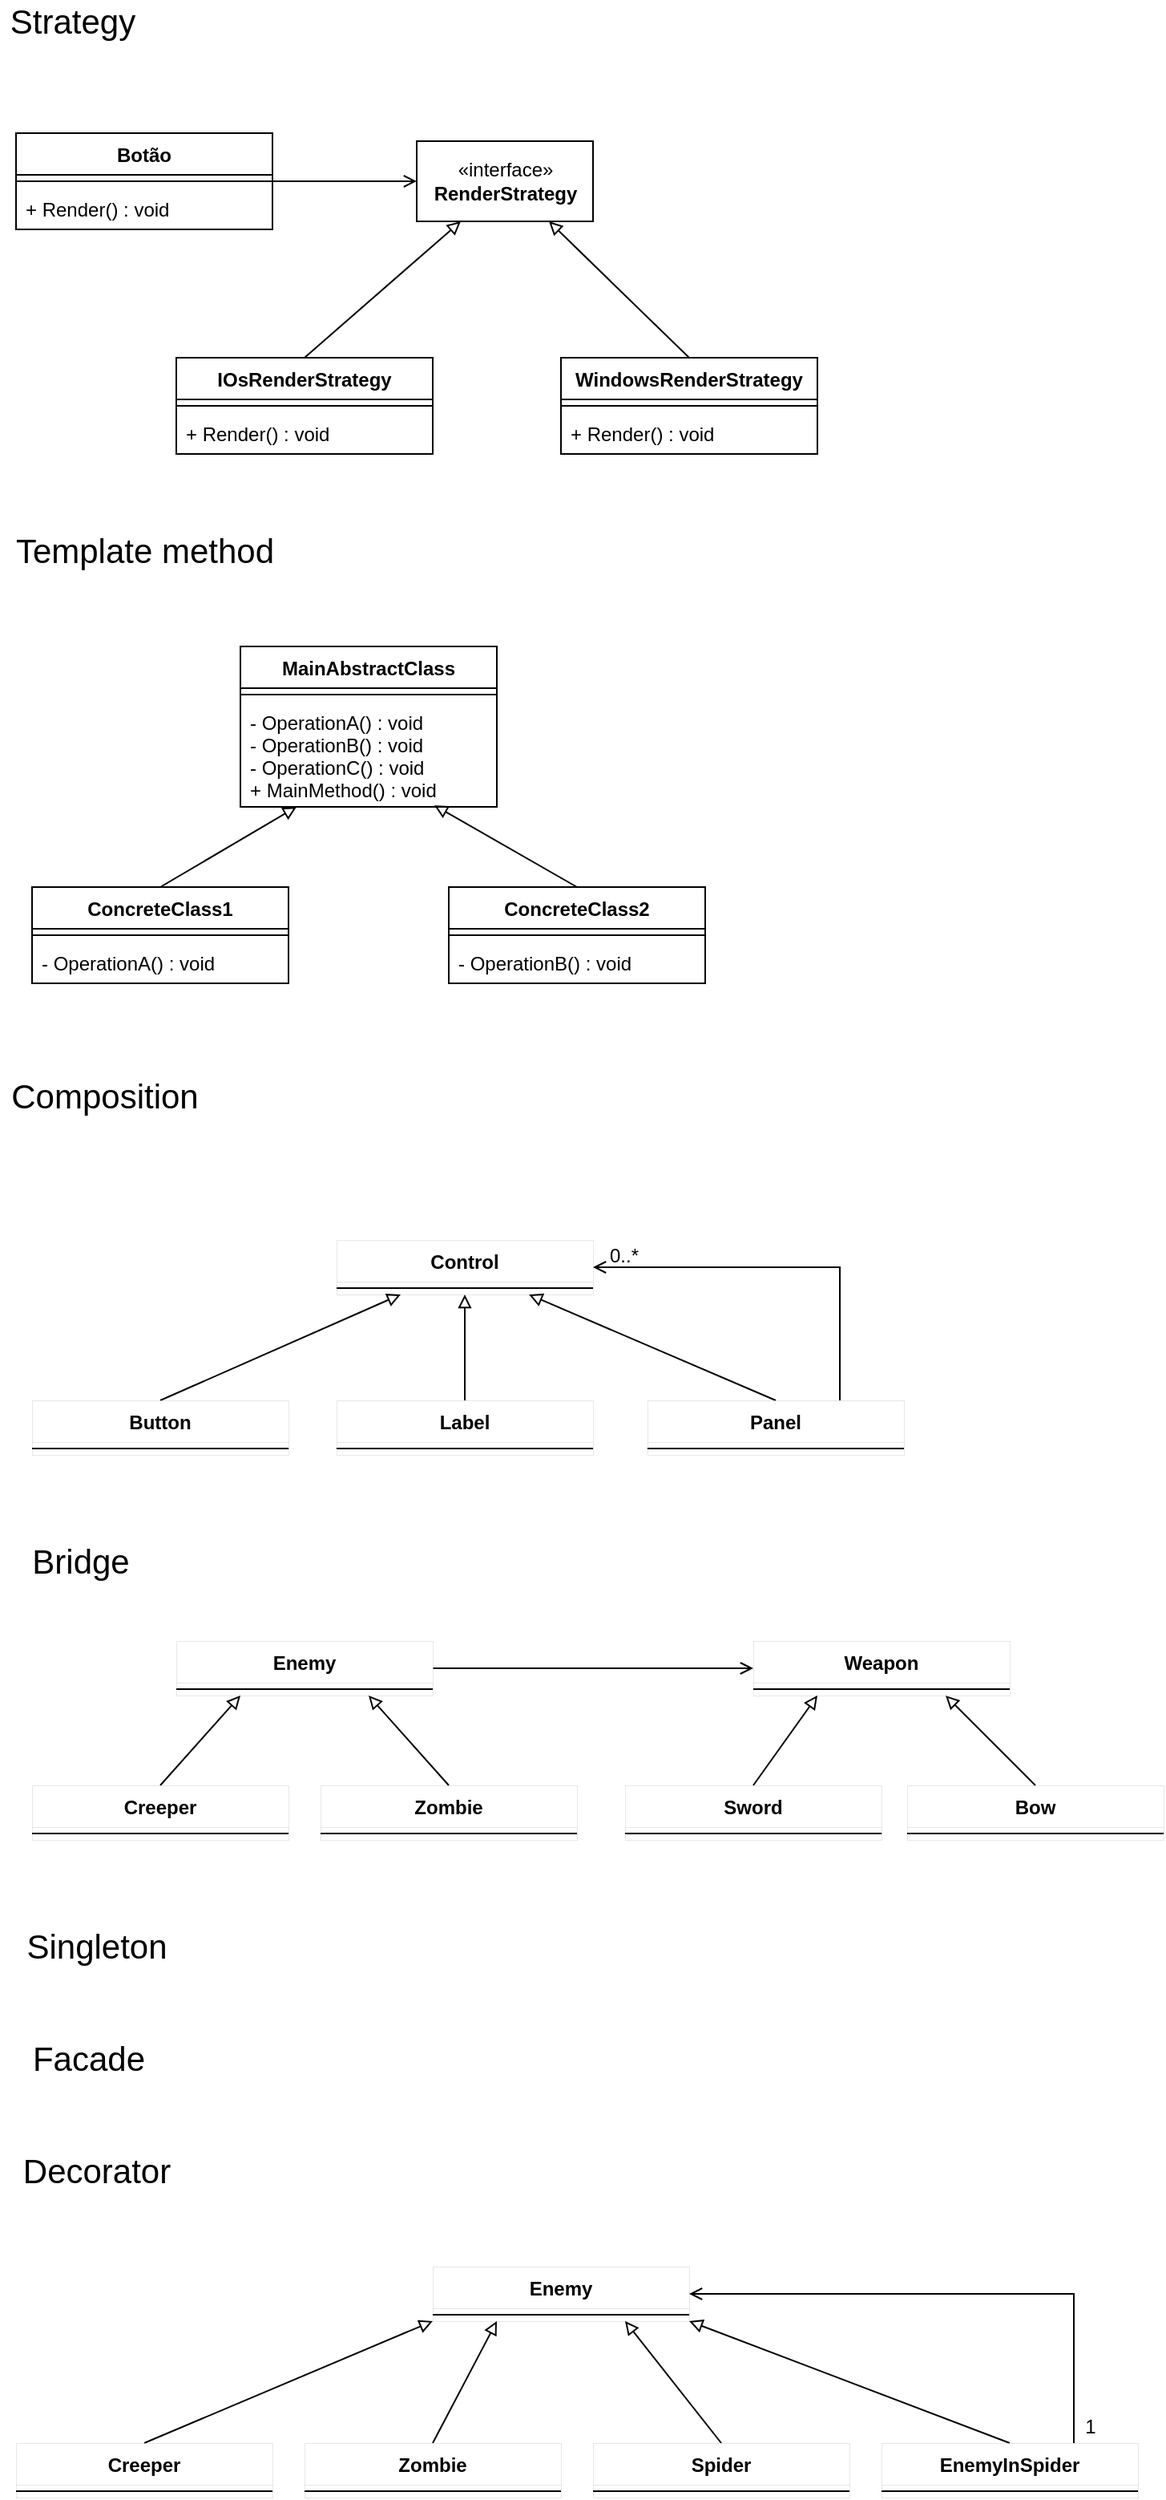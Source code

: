 <mxfile version="17.4.6" type="device"><diagram id="Rx4ank2mZfkt0qJ5ngVQ" name="Page-1"><mxGraphModel dx="1422" dy="794" grid="1" gridSize="10" guides="1" tooltips="1" connect="1" arrows="1" fold="1" page="1" pageScale="1" pageWidth="827" pageHeight="1169" math="0" shadow="0"><root><mxCell id="0"/><mxCell id="1" parent="0"/><mxCell id="qCk2NJ_pI_MAggpOtGI9-6" style="edgeStyle=orthogonalEdgeStyle;rounded=0;orthogonalLoop=1;jettySize=auto;html=1;exitX=1;exitY=0.5;exitDx=0;exitDy=0;entryX=0;entryY=0.5;entryDx=0;entryDy=0;endArrow=open;endFill=0;" edge="1" parent="1" source="qCk2NJ_pI_MAggpOtGI9-1" target="qCk2NJ_pI_MAggpOtGI9-5"><mxGeometry relative="1" as="geometry"/></mxCell><mxCell id="qCk2NJ_pI_MAggpOtGI9-1" value="Botão&#10;" style="swimlane;fontStyle=1;align=center;verticalAlign=top;childLayout=stackLayout;horizontal=1;startSize=26;horizontalStack=0;resizeParent=1;resizeParentMax=0;resizeLast=0;collapsible=1;marginBottom=0;" vertex="1" parent="1"><mxGeometry x="10" y="90" width="160" height="60" as="geometry"/></mxCell><mxCell id="qCk2NJ_pI_MAggpOtGI9-3" value="" style="line;strokeWidth=1;fillColor=none;align=left;verticalAlign=middle;spacingTop=-1;spacingLeft=3;spacingRight=3;rotatable=0;labelPosition=right;points=[];portConstraint=eastwest;" vertex="1" parent="qCk2NJ_pI_MAggpOtGI9-1"><mxGeometry y="26" width="160" height="8" as="geometry"/></mxCell><mxCell id="qCk2NJ_pI_MAggpOtGI9-4" value="+ Render() : void&#10;" style="text;strokeColor=none;fillColor=none;align=left;verticalAlign=top;spacingLeft=4;spacingRight=4;overflow=hidden;rotatable=0;points=[[0,0.5],[1,0.5]];portConstraint=eastwest;" vertex="1" parent="qCk2NJ_pI_MAggpOtGI9-1"><mxGeometry y="34" width="160" height="26" as="geometry"/></mxCell><mxCell id="qCk2NJ_pI_MAggpOtGI9-5" value="«interface»&lt;br&gt;&lt;b&gt;RenderStrategy&lt;/b&gt;" style="html=1;" vertex="1" parent="1"><mxGeometry x="260" y="95" width="110" height="50" as="geometry"/></mxCell><mxCell id="qCk2NJ_pI_MAggpOtGI9-13" style="rounded=0;orthogonalLoop=1;jettySize=auto;html=1;exitX=0.5;exitY=0;exitDx=0;exitDy=0;entryX=0.25;entryY=1;entryDx=0;entryDy=0;endArrow=block;endFill=0;" edge="1" parent="1" source="qCk2NJ_pI_MAggpOtGI9-7" target="qCk2NJ_pI_MAggpOtGI9-5"><mxGeometry relative="1" as="geometry"/></mxCell><mxCell id="qCk2NJ_pI_MAggpOtGI9-7" value="IOsRenderStrategy" style="swimlane;fontStyle=1;align=center;verticalAlign=top;childLayout=stackLayout;horizontal=1;startSize=26;horizontalStack=0;resizeParent=1;resizeParentMax=0;resizeLast=0;collapsible=1;marginBottom=0;" vertex="1" parent="1"><mxGeometry x="110" y="230" width="160" height="60" as="geometry"/></mxCell><mxCell id="qCk2NJ_pI_MAggpOtGI9-8" value="" style="line;strokeWidth=1;fillColor=none;align=left;verticalAlign=middle;spacingTop=-1;spacingLeft=3;spacingRight=3;rotatable=0;labelPosition=right;points=[];portConstraint=eastwest;" vertex="1" parent="qCk2NJ_pI_MAggpOtGI9-7"><mxGeometry y="26" width="160" height="8" as="geometry"/></mxCell><mxCell id="qCk2NJ_pI_MAggpOtGI9-9" value="+ Render() : void&#10;" style="text;strokeColor=none;fillColor=none;align=left;verticalAlign=top;spacingLeft=4;spacingRight=4;overflow=hidden;rotatable=0;points=[[0,0.5],[1,0.5]];portConstraint=eastwest;" vertex="1" parent="qCk2NJ_pI_MAggpOtGI9-7"><mxGeometry y="34" width="160" height="26" as="geometry"/></mxCell><mxCell id="qCk2NJ_pI_MAggpOtGI9-14" style="edgeStyle=none;rounded=0;orthogonalLoop=1;jettySize=auto;html=1;exitX=0.5;exitY=0;exitDx=0;exitDy=0;entryX=0.75;entryY=1;entryDx=0;entryDy=0;endArrow=block;endFill=0;" edge="1" parent="1" source="qCk2NJ_pI_MAggpOtGI9-10" target="qCk2NJ_pI_MAggpOtGI9-5"><mxGeometry relative="1" as="geometry"/></mxCell><mxCell id="qCk2NJ_pI_MAggpOtGI9-10" value="WindowsRenderStrategy" style="swimlane;fontStyle=1;align=center;verticalAlign=top;childLayout=stackLayout;horizontal=1;startSize=26;horizontalStack=0;resizeParent=1;resizeParentMax=0;resizeLast=0;collapsible=1;marginBottom=0;" vertex="1" parent="1"><mxGeometry x="350" y="230" width="160" height="60" as="geometry"/></mxCell><mxCell id="qCk2NJ_pI_MAggpOtGI9-11" value="" style="line;strokeWidth=1;fillColor=none;align=left;verticalAlign=middle;spacingTop=-1;spacingLeft=3;spacingRight=3;rotatable=0;labelPosition=right;points=[];portConstraint=eastwest;" vertex="1" parent="qCk2NJ_pI_MAggpOtGI9-10"><mxGeometry y="26" width="160" height="8" as="geometry"/></mxCell><mxCell id="qCk2NJ_pI_MAggpOtGI9-12" value="+ Render() : void&#10;" style="text;strokeColor=none;fillColor=none;align=left;verticalAlign=top;spacingLeft=4;spacingRight=4;overflow=hidden;rotatable=0;points=[[0,0.5],[1,0.5]];portConstraint=eastwest;" vertex="1" parent="qCk2NJ_pI_MAggpOtGI9-10"><mxGeometry y="34" width="160" height="26" as="geometry"/></mxCell><mxCell id="qCk2NJ_pI_MAggpOtGI9-15" value="&lt;font style=&quot;font-size: 21px&quot;&gt;Template method&lt;/font&gt;" style="text;html=1;align=center;verticalAlign=middle;resizable=0;points=[];autosize=1;strokeColor=none;fillColor=none;strokeWidth=0;" vertex="1" parent="1"><mxGeometry y="340" width="180" height="20" as="geometry"/></mxCell><mxCell id="qCk2NJ_pI_MAggpOtGI9-16" value="MainAbstractClass" style="swimlane;fontStyle=1;align=center;verticalAlign=top;childLayout=stackLayout;horizontal=1;startSize=26;horizontalStack=0;resizeParent=1;resizeParentMax=0;resizeLast=0;collapsible=1;marginBottom=0;" vertex="1" parent="1"><mxGeometry x="150" y="410" width="160" height="100" as="geometry"/></mxCell><mxCell id="qCk2NJ_pI_MAggpOtGI9-18" value="" style="line;strokeWidth=1;fillColor=none;align=left;verticalAlign=middle;spacingTop=-1;spacingLeft=3;spacingRight=3;rotatable=0;labelPosition=right;points=[];portConstraint=eastwest;" vertex="1" parent="qCk2NJ_pI_MAggpOtGI9-16"><mxGeometry y="26" width="160" height="8" as="geometry"/></mxCell><mxCell id="qCk2NJ_pI_MAggpOtGI9-19" value="- OperationA() : void&#10;- OperationB() : void&#10;- OperationC() : void&#10;+ MainMethod() : void" style="text;strokeColor=none;fillColor=none;align=left;verticalAlign=top;spacingLeft=4;spacingRight=4;overflow=hidden;rotatable=0;points=[[0,0.5],[1,0.5]];portConstraint=eastwest;" vertex="1" parent="qCk2NJ_pI_MAggpOtGI9-16"><mxGeometry y="34" width="160" height="66" as="geometry"/></mxCell><mxCell id="qCk2NJ_pI_MAggpOtGI9-27" style="edgeStyle=none;rounded=0;orthogonalLoop=1;jettySize=auto;html=1;exitX=0.5;exitY=0;exitDx=0;exitDy=0;entryX=0.219;entryY=1;entryDx=0;entryDy=0;entryPerimeter=0;fontSize=21;endArrow=block;endFill=0;" edge="1" parent="1" source="qCk2NJ_pI_MAggpOtGI9-20" target="qCk2NJ_pI_MAggpOtGI9-19"><mxGeometry relative="1" as="geometry"/></mxCell><mxCell id="qCk2NJ_pI_MAggpOtGI9-20" value="ConcreteClass1" style="swimlane;fontStyle=1;align=center;verticalAlign=top;childLayout=stackLayout;horizontal=1;startSize=26;horizontalStack=0;resizeParent=1;resizeParentMax=0;resizeLast=0;collapsible=1;marginBottom=0;" vertex="1" parent="1"><mxGeometry x="20" y="560" width="160" height="60" as="geometry"/></mxCell><mxCell id="qCk2NJ_pI_MAggpOtGI9-22" value="" style="line;strokeWidth=1;fillColor=none;align=left;verticalAlign=middle;spacingTop=-1;spacingLeft=3;spacingRight=3;rotatable=0;labelPosition=right;points=[];portConstraint=eastwest;" vertex="1" parent="qCk2NJ_pI_MAggpOtGI9-20"><mxGeometry y="26" width="160" height="8" as="geometry"/></mxCell><mxCell id="qCk2NJ_pI_MAggpOtGI9-23" value="- OperationA() : void" style="text;strokeColor=none;fillColor=none;align=left;verticalAlign=top;spacingLeft=4;spacingRight=4;overflow=hidden;rotatable=0;points=[[0,0.5],[1,0.5]];portConstraint=eastwest;" vertex="1" parent="qCk2NJ_pI_MAggpOtGI9-20"><mxGeometry y="34" width="160" height="26" as="geometry"/></mxCell><mxCell id="qCk2NJ_pI_MAggpOtGI9-28" style="edgeStyle=none;rounded=0;orthogonalLoop=1;jettySize=auto;html=1;exitX=0.5;exitY=0;exitDx=0;exitDy=0;entryX=0.756;entryY=0.985;entryDx=0;entryDy=0;entryPerimeter=0;fontSize=21;endArrow=block;endFill=0;" edge="1" parent="1" source="qCk2NJ_pI_MAggpOtGI9-24" target="qCk2NJ_pI_MAggpOtGI9-19"><mxGeometry relative="1" as="geometry"/></mxCell><mxCell id="qCk2NJ_pI_MAggpOtGI9-24" value="ConcreteClass2&#10;" style="swimlane;fontStyle=1;align=center;verticalAlign=top;childLayout=stackLayout;horizontal=1;startSize=26;horizontalStack=0;resizeParent=1;resizeParentMax=0;resizeLast=0;collapsible=1;marginBottom=0;" vertex="1" parent="1"><mxGeometry x="280" y="560" width="160" height="60" as="geometry"/></mxCell><mxCell id="qCk2NJ_pI_MAggpOtGI9-25" value="" style="line;strokeWidth=1;fillColor=none;align=left;verticalAlign=middle;spacingTop=-1;spacingLeft=3;spacingRight=3;rotatable=0;labelPosition=right;points=[];portConstraint=eastwest;" vertex="1" parent="qCk2NJ_pI_MAggpOtGI9-24"><mxGeometry y="26" width="160" height="8" as="geometry"/></mxCell><mxCell id="qCk2NJ_pI_MAggpOtGI9-26" value="- OperationB() : void" style="text;strokeColor=none;fillColor=none;align=left;verticalAlign=top;spacingLeft=4;spacingRight=4;overflow=hidden;rotatable=0;points=[[0,0.5],[1,0.5]];portConstraint=eastwest;" vertex="1" parent="qCk2NJ_pI_MAggpOtGI9-24"><mxGeometry y="34" width="160" height="26" as="geometry"/></mxCell><mxCell id="qCk2NJ_pI_MAggpOtGI9-29" value="&lt;span style=&quot;font-size: 21px&quot;&gt;Strategy&lt;/span&gt;" style="text;html=1;align=center;verticalAlign=middle;resizable=0;points=[];autosize=1;strokeColor=none;fillColor=none;strokeWidth=0;" vertex="1" parent="1"><mxGeometry y="10" width="90" height="20" as="geometry"/></mxCell><mxCell id="qCk2NJ_pI_MAggpOtGI9-30" value="&lt;font style=&quot;font-size: 21px&quot;&gt;Composition&lt;br&gt;&lt;/font&gt;" style="text;html=1;align=center;verticalAlign=middle;resizable=0;points=[];autosize=1;strokeColor=none;fillColor=none;strokeWidth=0;" vertex="1" parent="1"><mxGeometry y="680" width="130" height="20" as="geometry"/></mxCell><mxCell id="qCk2NJ_pI_MAggpOtGI9-36" value="Control&#10;" style="swimlane;fontStyle=1;align=center;verticalAlign=top;childLayout=stackLayout;horizontal=1;startSize=26;horizontalStack=0;resizeParent=1;resizeParentMax=0;resizeLast=0;collapsible=1;marginBottom=0;fontSize=12;strokeWidth=0;" vertex="1" parent="1"><mxGeometry x="210" y="780" width="160" height="34" as="geometry"/></mxCell><mxCell id="qCk2NJ_pI_MAggpOtGI9-38" value="" style="line;strokeWidth=1;fillColor=none;align=left;verticalAlign=middle;spacingTop=-1;spacingLeft=3;spacingRight=3;rotatable=0;labelPosition=right;points=[];portConstraint=eastwest;fontSize=12;" vertex="1" parent="qCk2NJ_pI_MAggpOtGI9-36"><mxGeometry y="26" width="160" height="8" as="geometry"/></mxCell><mxCell id="qCk2NJ_pI_MAggpOtGI9-50" style="edgeStyle=none;rounded=0;orthogonalLoop=1;jettySize=auto;html=1;exitX=0.5;exitY=0;exitDx=0;exitDy=0;entryX=0.25;entryY=1;entryDx=0;entryDy=0;fontSize=12;endArrow=block;endFill=0;" edge="1" parent="1" source="qCk2NJ_pI_MAggpOtGI9-44" target="qCk2NJ_pI_MAggpOtGI9-36"><mxGeometry relative="1" as="geometry"/></mxCell><mxCell id="qCk2NJ_pI_MAggpOtGI9-44" value="Button&#10;" style="swimlane;fontStyle=1;align=center;verticalAlign=top;childLayout=stackLayout;horizontal=1;startSize=26;horizontalStack=0;resizeParent=1;resizeParentMax=0;resizeLast=0;collapsible=1;marginBottom=0;fontSize=12;strokeWidth=0;" vertex="1" parent="1"><mxGeometry x="20" y="880" width="160" height="34" as="geometry"/></mxCell><mxCell id="qCk2NJ_pI_MAggpOtGI9-45" value="" style="line;strokeWidth=1;fillColor=none;align=left;verticalAlign=middle;spacingTop=-1;spacingLeft=3;spacingRight=3;rotatable=0;labelPosition=right;points=[];portConstraint=eastwest;fontSize=12;" vertex="1" parent="qCk2NJ_pI_MAggpOtGI9-44"><mxGeometry y="26" width="160" height="8" as="geometry"/></mxCell><mxCell id="qCk2NJ_pI_MAggpOtGI9-51" style="edgeStyle=none;rounded=0;orthogonalLoop=1;jettySize=auto;html=1;exitX=0.5;exitY=0;exitDx=0;exitDy=0;entryX=0.5;entryY=1;entryDx=0;entryDy=0;fontSize=12;endArrow=block;endFill=0;" edge="1" parent="1" source="qCk2NJ_pI_MAggpOtGI9-46" target="qCk2NJ_pI_MAggpOtGI9-36"><mxGeometry relative="1" as="geometry"/></mxCell><mxCell id="qCk2NJ_pI_MAggpOtGI9-46" value="Label" style="swimlane;fontStyle=1;align=center;verticalAlign=top;childLayout=stackLayout;horizontal=1;startSize=26;horizontalStack=0;resizeParent=1;resizeParentMax=0;resizeLast=0;collapsible=1;marginBottom=0;fontSize=12;strokeWidth=0;" vertex="1" parent="1"><mxGeometry x="210" y="880" width="160" height="34" as="geometry"/></mxCell><mxCell id="qCk2NJ_pI_MAggpOtGI9-47" value="" style="line;strokeWidth=1;fillColor=none;align=left;verticalAlign=middle;spacingTop=-1;spacingLeft=3;spacingRight=3;rotatable=0;labelPosition=right;points=[];portConstraint=eastwest;fontSize=12;" vertex="1" parent="qCk2NJ_pI_MAggpOtGI9-46"><mxGeometry y="26" width="160" height="8" as="geometry"/></mxCell><mxCell id="qCk2NJ_pI_MAggpOtGI9-52" style="edgeStyle=none;rounded=0;orthogonalLoop=1;jettySize=auto;html=1;exitX=0.5;exitY=0;exitDx=0;exitDy=0;entryX=0.75;entryY=1;entryDx=0;entryDy=0;fontSize=12;endArrow=block;endFill=0;" edge="1" parent="1" source="qCk2NJ_pI_MAggpOtGI9-48" target="qCk2NJ_pI_MAggpOtGI9-36"><mxGeometry relative="1" as="geometry"/></mxCell><mxCell id="qCk2NJ_pI_MAggpOtGI9-53" style="edgeStyle=none;rounded=0;orthogonalLoop=1;jettySize=auto;html=1;exitX=0.75;exitY=0;exitDx=0;exitDy=0;fontSize=12;endArrow=open;endFill=0;entryX=1;entryY=0.5;entryDx=0;entryDy=0;" edge="1" parent="1" source="qCk2NJ_pI_MAggpOtGI9-48" target="qCk2NJ_pI_MAggpOtGI9-36"><mxGeometry relative="1" as="geometry"><mxPoint x="550" y="830" as="targetPoint"/><Array as="points"><mxPoint x="524" y="840"/><mxPoint x="524" y="797"/></Array></mxGeometry></mxCell><mxCell id="qCk2NJ_pI_MAggpOtGI9-48" value="Panel" style="swimlane;fontStyle=1;align=center;verticalAlign=top;childLayout=stackLayout;horizontal=1;startSize=26;horizontalStack=0;resizeParent=1;resizeParentMax=0;resizeLast=0;collapsible=1;marginBottom=0;fontSize=12;strokeWidth=0;" vertex="1" parent="1"><mxGeometry x="404" y="880" width="160" height="34" as="geometry"/></mxCell><mxCell id="qCk2NJ_pI_MAggpOtGI9-49" value="" style="line;strokeWidth=1;fillColor=none;align=left;verticalAlign=middle;spacingTop=-1;spacingLeft=3;spacingRight=3;rotatable=0;labelPosition=right;points=[];portConstraint=eastwest;fontSize=12;" vertex="1" parent="qCk2NJ_pI_MAggpOtGI9-48"><mxGeometry y="26" width="160" height="8" as="geometry"/></mxCell><mxCell id="qCk2NJ_pI_MAggpOtGI9-54" value="0..*" style="text;html=1;align=center;verticalAlign=middle;resizable=0;points=[];autosize=1;strokeColor=none;fillColor=none;fontSize=12;" vertex="1" parent="1"><mxGeometry x="374" y="780" width="30" height="20" as="geometry"/></mxCell><mxCell id="qCk2NJ_pI_MAggpOtGI9-55" value="&lt;font style=&quot;font-size: 21px&quot;&gt;Bridge&lt;br&gt;&lt;/font&gt;" style="text;html=1;align=center;verticalAlign=middle;resizable=0;points=[];autosize=1;strokeColor=none;fillColor=none;strokeWidth=0;" vertex="1" parent="1"><mxGeometry x="10" y="970" width="80" height="20" as="geometry"/></mxCell><mxCell id="qCk2NJ_pI_MAggpOtGI9-69" style="edgeStyle=none;rounded=0;orthogonalLoop=1;jettySize=auto;html=1;exitX=1;exitY=0.5;exitDx=0;exitDy=0;fontSize=12;endArrow=open;endFill=0;" edge="1" parent="1" source="qCk2NJ_pI_MAggpOtGI9-56" target="qCk2NJ_pI_MAggpOtGI9-60"><mxGeometry relative="1" as="geometry"/></mxCell><mxCell id="qCk2NJ_pI_MAggpOtGI9-56" value="Enemy" style="swimlane;fontStyle=1;align=center;verticalAlign=top;childLayout=stackLayout;horizontal=1;startSize=26;horizontalStack=0;resizeParent=1;resizeParentMax=0;resizeLast=0;collapsible=1;marginBottom=0;fontSize=12;strokeWidth=0;" vertex="1" parent="1"><mxGeometry x="110" y="1030" width="160" height="34" as="geometry"/></mxCell><mxCell id="qCk2NJ_pI_MAggpOtGI9-58" value="" style="line;strokeWidth=1;fillColor=none;align=left;verticalAlign=middle;spacingTop=-1;spacingLeft=3;spacingRight=3;rotatable=0;labelPosition=right;points=[];portConstraint=eastwest;fontSize=12;" vertex="1" parent="qCk2NJ_pI_MAggpOtGI9-56"><mxGeometry y="26" width="160" height="8" as="geometry"/></mxCell><mxCell id="qCk2NJ_pI_MAggpOtGI9-60" value="Weapon" style="swimlane;fontStyle=1;align=center;verticalAlign=top;childLayout=stackLayout;horizontal=1;startSize=26;horizontalStack=0;resizeParent=1;resizeParentMax=0;resizeLast=0;collapsible=1;marginBottom=0;fontSize=12;strokeWidth=0;" vertex="1" parent="1"><mxGeometry x="470" y="1030" width="160" height="34" as="geometry"/></mxCell><mxCell id="qCk2NJ_pI_MAggpOtGI9-61" value="" style="line;strokeWidth=1;fillColor=none;align=left;verticalAlign=middle;spacingTop=-1;spacingLeft=3;spacingRight=3;rotatable=0;labelPosition=right;points=[];portConstraint=eastwest;fontSize=12;" vertex="1" parent="qCk2NJ_pI_MAggpOtGI9-60"><mxGeometry y="26" width="160" height="8" as="geometry"/></mxCell><mxCell id="qCk2NJ_pI_MAggpOtGI9-68" style="edgeStyle=none;rounded=0;orthogonalLoop=1;jettySize=auto;html=1;exitX=0.5;exitY=0;exitDx=0;exitDy=0;entryX=0.25;entryY=1;entryDx=0;entryDy=0;fontSize=12;endArrow=block;endFill=0;" edge="1" parent="1" source="qCk2NJ_pI_MAggpOtGI9-62" target="qCk2NJ_pI_MAggpOtGI9-56"><mxGeometry relative="1" as="geometry"/></mxCell><mxCell id="qCk2NJ_pI_MAggpOtGI9-62" value="Creeper" style="swimlane;fontStyle=1;align=center;verticalAlign=top;childLayout=stackLayout;horizontal=1;startSize=26;horizontalStack=0;resizeParent=1;resizeParentMax=0;resizeLast=0;collapsible=1;marginBottom=0;fontSize=12;strokeWidth=0;" vertex="1" parent="1"><mxGeometry x="20" y="1120" width="160" height="34" as="geometry"/></mxCell><mxCell id="qCk2NJ_pI_MAggpOtGI9-63" value="" style="line;strokeWidth=1;fillColor=none;align=left;verticalAlign=middle;spacingTop=-1;spacingLeft=3;spacingRight=3;rotatable=0;labelPosition=right;points=[];portConstraint=eastwest;fontSize=12;" vertex="1" parent="qCk2NJ_pI_MAggpOtGI9-62"><mxGeometry y="26" width="160" height="8" as="geometry"/></mxCell><mxCell id="qCk2NJ_pI_MAggpOtGI9-70" style="edgeStyle=none;rounded=0;orthogonalLoop=1;jettySize=auto;html=1;exitX=0.5;exitY=0;exitDx=0;exitDy=0;entryX=0.25;entryY=1;entryDx=0;entryDy=0;fontSize=12;endArrow=block;endFill=0;" edge="1" parent="1" source="qCk2NJ_pI_MAggpOtGI9-64" target="qCk2NJ_pI_MAggpOtGI9-60"><mxGeometry relative="1" as="geometry"/></mxCell><mxCell id="qCk2NJ_pI_MAggpOtGI9-64" value="Sword" style="swimlane;fontStyle=1;align=center;verticalAlign=top;childLayout=stackLayout;horizontal=1;startSize=26;horizontalStack=0;resizeParent=1;resizeParentMax=0;resizeLast=0;collapsible=1;marginBottom=0;fontSize=12;strokeWidth=0;" vertex="1" parent="1"><mxGeometry x="390" y="1120" width="160" height="34" as="geometry"/></mxCell><mxCell id="qCk2NJ_pI_MAggpOtGI9-65" value="" style="line;strokeWidth=1;fillColor=none;align=left;verticalAlign=middle;spacingTop=-1;spacingLeft=3;spacingRight=3;rotatable=0;labelPosition=right;points=[];portConstraint=eastwest;fontSize=12;" vertex="1" parent="qCk2NJ_pI_MAggpOtGI9-64"><mxGeometry y="26" width="160" height="8" as="geometry"/></mxCell><mxCell id="qCk2NJ_pI_MAggpOtGI9-71" style="edgeStyle=none;rounded=0;orthogonalLoop=1;jettySize=auto;html=1;exitX=0.5;exitY=0;exitDx=0;exitDy=0;entryX=0.75;entryY=1;entryDx=0;entryDy=0;fontSize=12;endArrow=block;endFill=0;" edge="1" parent="1" source="qCk2NJ_pI_MAggpOtGI9-66" target="qCk2NJ_pI_MAggpOtGI9-60"><mxGeometry relative="1" as="geometry"/></mxCell><mxCell id="qCk2NJ_pI_MAggpOtGI9-66" value="Bow&#10;" style="swimlane;fontStyle=1;align=center;verticalAlign=top;childLayout=stackLayout;horizontal=1;startSize=26;horizontalStack=0;resizeParent=1;resizeParentMax=0;resizeLast=0;collapsible=1;marginBottom=0;fontSize=12;strokeWidth=0;" vertex="1" parent="1"><mxGeometry x="566" y="1120" width="160" height="34" as="geometry"/></mxCell><mxCell id="qCk2NJ_pI_MAggpOtGI9-67" value="" style="line;strokeWidth=1;fillColor=none;align=left;verticalAlign=middle;spacingTop=-1;spacingLeft=3;spacingRight=3;rotatable=0;labelPosition=right;points=[];portConstraint=eastwest;fontSize=12;" vertex="1" parent="qCk2NJ_pI_MAggpOtGI9-66"><mxGeometry y="26" width="160" height="8" as="geometry"/></mxCell><mxCell id="qCk2NJ_pI_MAggpOtGI9-75" style="edgeStyle=none;rounded=0;orthogonalLoop=1;jettySize=auto;html=1;exitX=0.5;exitY=0;exitDx=0;exitDy=0;entryX=0.75;entryY=1;entryDx=0;entryDy=0;fontSize=12;endArrow=block;endFill=0;" edge="1" parent="1" source="qCk2NJ_pI_MAggpOtGI9-73" target="qCk2NJ_pI_MAggpOtGI9-56"><mxGeometry relative="1" as="geometry"/></mxCell><mxCell id="qCk2NJ_pI_MAggpOtGI9-73" value="Zombie" style="swimlane;fontStyle=1;align=center;verticalAlign=top;childLayout=stackLayout;horizontal=1;startSize=26;horizontalStack=0;resizeParent=1;resizeParentMax=0;resizeLast=0;collapsible=1;marginBottom=0;fontSize=12;strokeWidth=0;" vertex="1" parent="1"><mxGeometry x="200" y="1120" width="160" height="34" as="geometry"/></mxCell><mxCell id="qCk2NJ_pI_MAggpOtGI9-74" value="" style="line;strokeWidth=1;fillColor=none;align=left;verticalAlign=middle;spacingTop=-1;spacingLeft=3;spacingRight=3;rotatable=0;labelPosition=right;points=[];portConstraint=eastwest;fontSize=12;" vertex="1" parent="qCk2NJ_pI_MAggpOtGI9-73"><mxGeometry y="26" width="160" height="8" as="geometry"/></mxCell><mxCell id="qCk2NJ_pI_MAggpOtGI9-76" value="&lt;font style=&quot;font-size: 21px&quot;&gt;Singleton&lt;br&gt;&lt;/font&gt;" style="text;html=1;align=center;verticalAlign=middle;resizable=0;points=[];autosize=1;strokeColor=none;fillColor=none;strokeWidth=0;" vertex="1" parent="1"><mxGeometry x="10" y="1210" width="100" height="20" as="geometry"/></mxCell><mxCell id="qCk2NJ_pI_MAggpOtGI9-94" value="&lt;font style=&quot;font-size: 21px&quot;&gt;Facade&lt;br&gt;&lt;/font&gt;" style="text;html=1;align=center;verticalAlign=middle;resizable=0;points=[];autosize=1;strokeColor=none;fillColor=none;strokeWidth=0;" vertex="1" parent="1"><mxGeometry x="10" y="1280" width="90" height="20" as="geometry"/></mxCell><mxCell id="qCk2NJ_pI_MAggpOtGI9-95" value="&lt;font style=&quot;font-size: 21px&quot;&gt;Decorator&lt;br&gt;&lt;/font&gt;" style="text;html=1;align=center;verticalAlign=middle;resizable=0;points=[];autosize=1;strokeColor=none;fillColor=none;strokeWidth=0;" vertex="1" parent="1"><mxGeometry x="5" y="1350" width="110" height="20" as="geometry"/></mxCell><mxCell id="qCk2NJ_pI_MAggpOtGI9-96" value="Enemy" style="swimlane;fontStyle=1;align=center;verticalAlign=top;childLayout=stackLayout;horizontal=1;startSize=26;horizontalStack=0;resizeParent=1;resizeParentMax=0;resizeLast=0;collapsible=1;marginBottom=0;fontSize=12;strokeWidth=0;" vertex="1" parent="1"><mxGeometry x="270" y="1420" width="160" height="34" as="geometry"/></mxCell><mxCell id="qCk2NJ_pI_MAggpOtGI9-98" value="" style="line;strokeWidth=1;fillColor=none;align=left;verticalAlign=middle;spacingTop=-1;spacingLeft=3;spacingRight=3;rotatable=0;labelPosition=right;points=[];portConstraint=eastwest;fontSize=12;" vertex="1" parent="qCk2NJ_pI_MAggpOtGI9-96"><mxGeometry y="26" width="160" height="8" as="geometry"/></mxCell><mxCell id="qCk2NJ_pI_MAggpOtGI9-108" style="edgeStyle=none;rounded=0;orthogonalLoop=1;jettySize=auto;html=1;exitX=0.5;exitY=0;exitDx=0;exitDy=0;entryX=0;entryY=1;entryDx=0;entryDy=0;fontSize=12;endArrow=block;endFill=0;" edge="1" parent="1" source="qCk2NJ_pI_MAggpOtGI9-100" target="qCk2NJ_pI_MAggpOtGI9-96"><mxGeometry relative="1" as="geometry"/></mxCell><mxCell id="qCk2NJ_pI_MAggpOtGI9-100" value="Creeper" style="swimlane;fontStyle=1;align=center;verticalAlign=top;childLayout=stackLayout;horizontal=1;startSize=26;horizontalStack=0;resizeParent=1;resizeParentMax=0;resizeLast=0;collapsible=1;marginBottom=0;fontSize=12;strokeWidth=0;" vertex="1" parent="1"><mxGeometry x="10" y="1530" width="160" height="34" as="geometry"/></mxCell><mxCell id="qCk2NJ_pI_MAggpOtGI9-101" value="" style="line;strokeWidth=1;fillColor=none;align=left;verticalAlign=middle;spacingTop=-1;spacingLeft=3;spacingRight=3;rotatable=0;labelPosition=right;points=[];portConstraint=eastwest;fontSize=12;" vertex="1" parent="qCk2NJ_pI_MAggpOtGI9-100"><mxGeometry y="26" width="160" height="8" as="geometry"/></mxCell><mxCell id="qCk2NJ_pI_MAggpOtGI9-109" style="edgeStyle=none;rounded=0;orthogonalLoop=1;jettySize=auto;html=1;exitX=0.5;exitY=0;exitDx=0;exitDy=0;entryX=0.25;entryY=1;entryDx=0;entryDy=0;fontSize=12;endArrow=block;endFill=0;" edge="1" parent="1" source="qCk2NJ_pI_MAggpOtGI9-102" target="qCk2NJ_pI_MAggpOtGI9-96"><mxGeometry relative="1" as="geometry"/></mxCell><mxCell id="qCk2NJ_pI_MAggpOtGI9-102" value="Zombie" style="swimlane;fontStyle=1;align=center;verticalAlign=top;childLayout=stackLayout;horizontal=1;startSize=26;horizontalStack=0;resizeParent=1;resizeParentMax=0;resizeLast=0;collapsible=1;marginBottom=0;fontSize=12;strokeWidth=0;" vertex="1" parent="1"><mxGeometry x="190" y="1530" width="160" height="34" as="geometry"/></mxCell><mxCell id="qCk2NJ_pI_MAggpOtGI9-103" value="" style="line;strokeWidth=1;fillColor=none;align=left;verticalAlign=middle;spacingTop=-1;spacingLeft=3;spacingRight=3;rotatable=0;labelPosition=right;points=[];portConstraint=eastwest;fontSize=12;" vertex="1" parent="qCk2NJ_pI_MAggpOtGI9-102"><mxGeometry y="26" width="160" height="8" as="geometry"/></mxCell><mxCell id="qCk2NJ_pI_MAggpOtGI9-111" style="edgeStyle=none;rounded=0;orthogonalLoop=1;jettySize=auto;html=1;exitX=0.5;exitY=0;exitDx=0;exitDy=0;entryX=1;entryY=1;entryDx=0;entryDy=0;fontSize=12;endArrow=block;endFill=0;" edge="1" parent="1" source="qCk2NJ_pI_MAggpOtGI9-104" target="qCk2NJ_pI_MAggpOtGI9-96"><mxGeometry relative="1" as="geometry"/></mxCell><mxCell id="qCk2NJ_pI_MAggpOtGI9-112" style="edgeStyle=none;rounded=0;orthogonalLoop=1;jettySize=auto;html=1;exitX=0.75;exitY=0;exitDx=0;exitDy=0;entryX=1;entryY=0.5;entryDx=0;entryDy=0;fontSize=12;endArrow=open;endFill=0;" edge="1" parent="1" source="qCk2NJ_pI_MAggpOtGI9-104" target="qCk2NJ_pI_MAggpOtGI9-96"><mxGeometry relative="1" as="geometry"><Array as="points"><mxPoint x="670" y="1437"/></Array></mxGeometry></mxCell><mxCell id="qCk2NJ_pI_MAggpOtGI9-104" value="EnemyInSpider" style="swimlane;fontStyle=1;align=center;verticalAlign=top;childLayout=stackLayout;horizontal=1;startSize=26;horizontalStack=0;resizeParent=1;resizeParentMax=0;resizeLast=0;collapsible=1;marginBottom=0;fontSize=12;strokeWidth=0;" vertex="1" parent="1"><mxGeometry x="550" y="1530" width="160" height="34" as="geometry"/></mxCell><mxCell id="qCk2NJ_pI_MAggpOtGI9-105" value="" style="line;strokeWidth=1;fillColor=none;align=left;verticalAlign=middle;spacingTop=-1;spacingLeft=3;spacingRight=3;rotatable=0;labelPosition=right;points=[];portConstraint=eastwest;fontSize=12;" vertex="1" parent="qCk2NJ_pI_MAggpOtGI9-104"><mxGeometry y="26" width="160" height="8" as="geometry"/></mxCell><mxCell id="qCk2NJ_pI_MAggpOtGI9-110" style="edgeStyle=none;rounded=0;orthogonalLoop=1;jettySize=auto;html=1;exitX=0.5;exitY=0;exitDx=0;exitDy=0;entryX=0.75;entryY=1;entryDx=0;entryDy=0;fontSize=12;endArrow=block;endFill=0;" edge="1" parent="1" source="qCk2NJ_pI_MAggpOtGI9-106" target="qCk2NJ_pI_MAggpOtGI9-96"><mxGeometry relative="1" as="geometry"/></mxCell><mxCell id="qCk2NJ_pI_MAggpOtGI9-106" value="Spider" style="swimlane;fontStyle=1;align=center;verticalAlign=top;childLayout=stackLayout;horizontal=1;startSize=26;horizontalStack=0;resizeParent=1;resizeParentMax=0;resizeLast=0;collapsible=1;marginBottom=0;fontSize=12;strokeWidth=0;" vertex="1" parent="1"><mxGeometry x="370" y="1530" width="160" height="34" as="geometry"/></mxCell><mxCell id="qCk2NJ_pI_MAggpOtGI9-107" value="" style="line;strokeWidth=1;fillColor=none;align=left;verticalAlign=middle;spacingTop=-1;spacingLeft=3;spacingRight=3;rotatable=0;labelPosition=right;points=[];portConstraint=eastwest;fontSize=12;" vertex="1" parent="qCk2NJ_pI_MAggpOtGI9-106"><mxGeometry y="26" width="160" height="8" as="geometry"/></mxCell><mxCell id="qCk2NJ_pI_MAggpOtGI9-113" value="1" style="text;html=1;align=center;verticalAlign=middle;resizable=0;points=[];autosize=1;strokeColor=none;fillColor=none;fontSize=12;" vertex="1" parent="1"><mxGeometry x="670" y="1510" width="20" height="20" as="geometry"/></mxCell></root></mxGraphModel></diagram></mxfile>